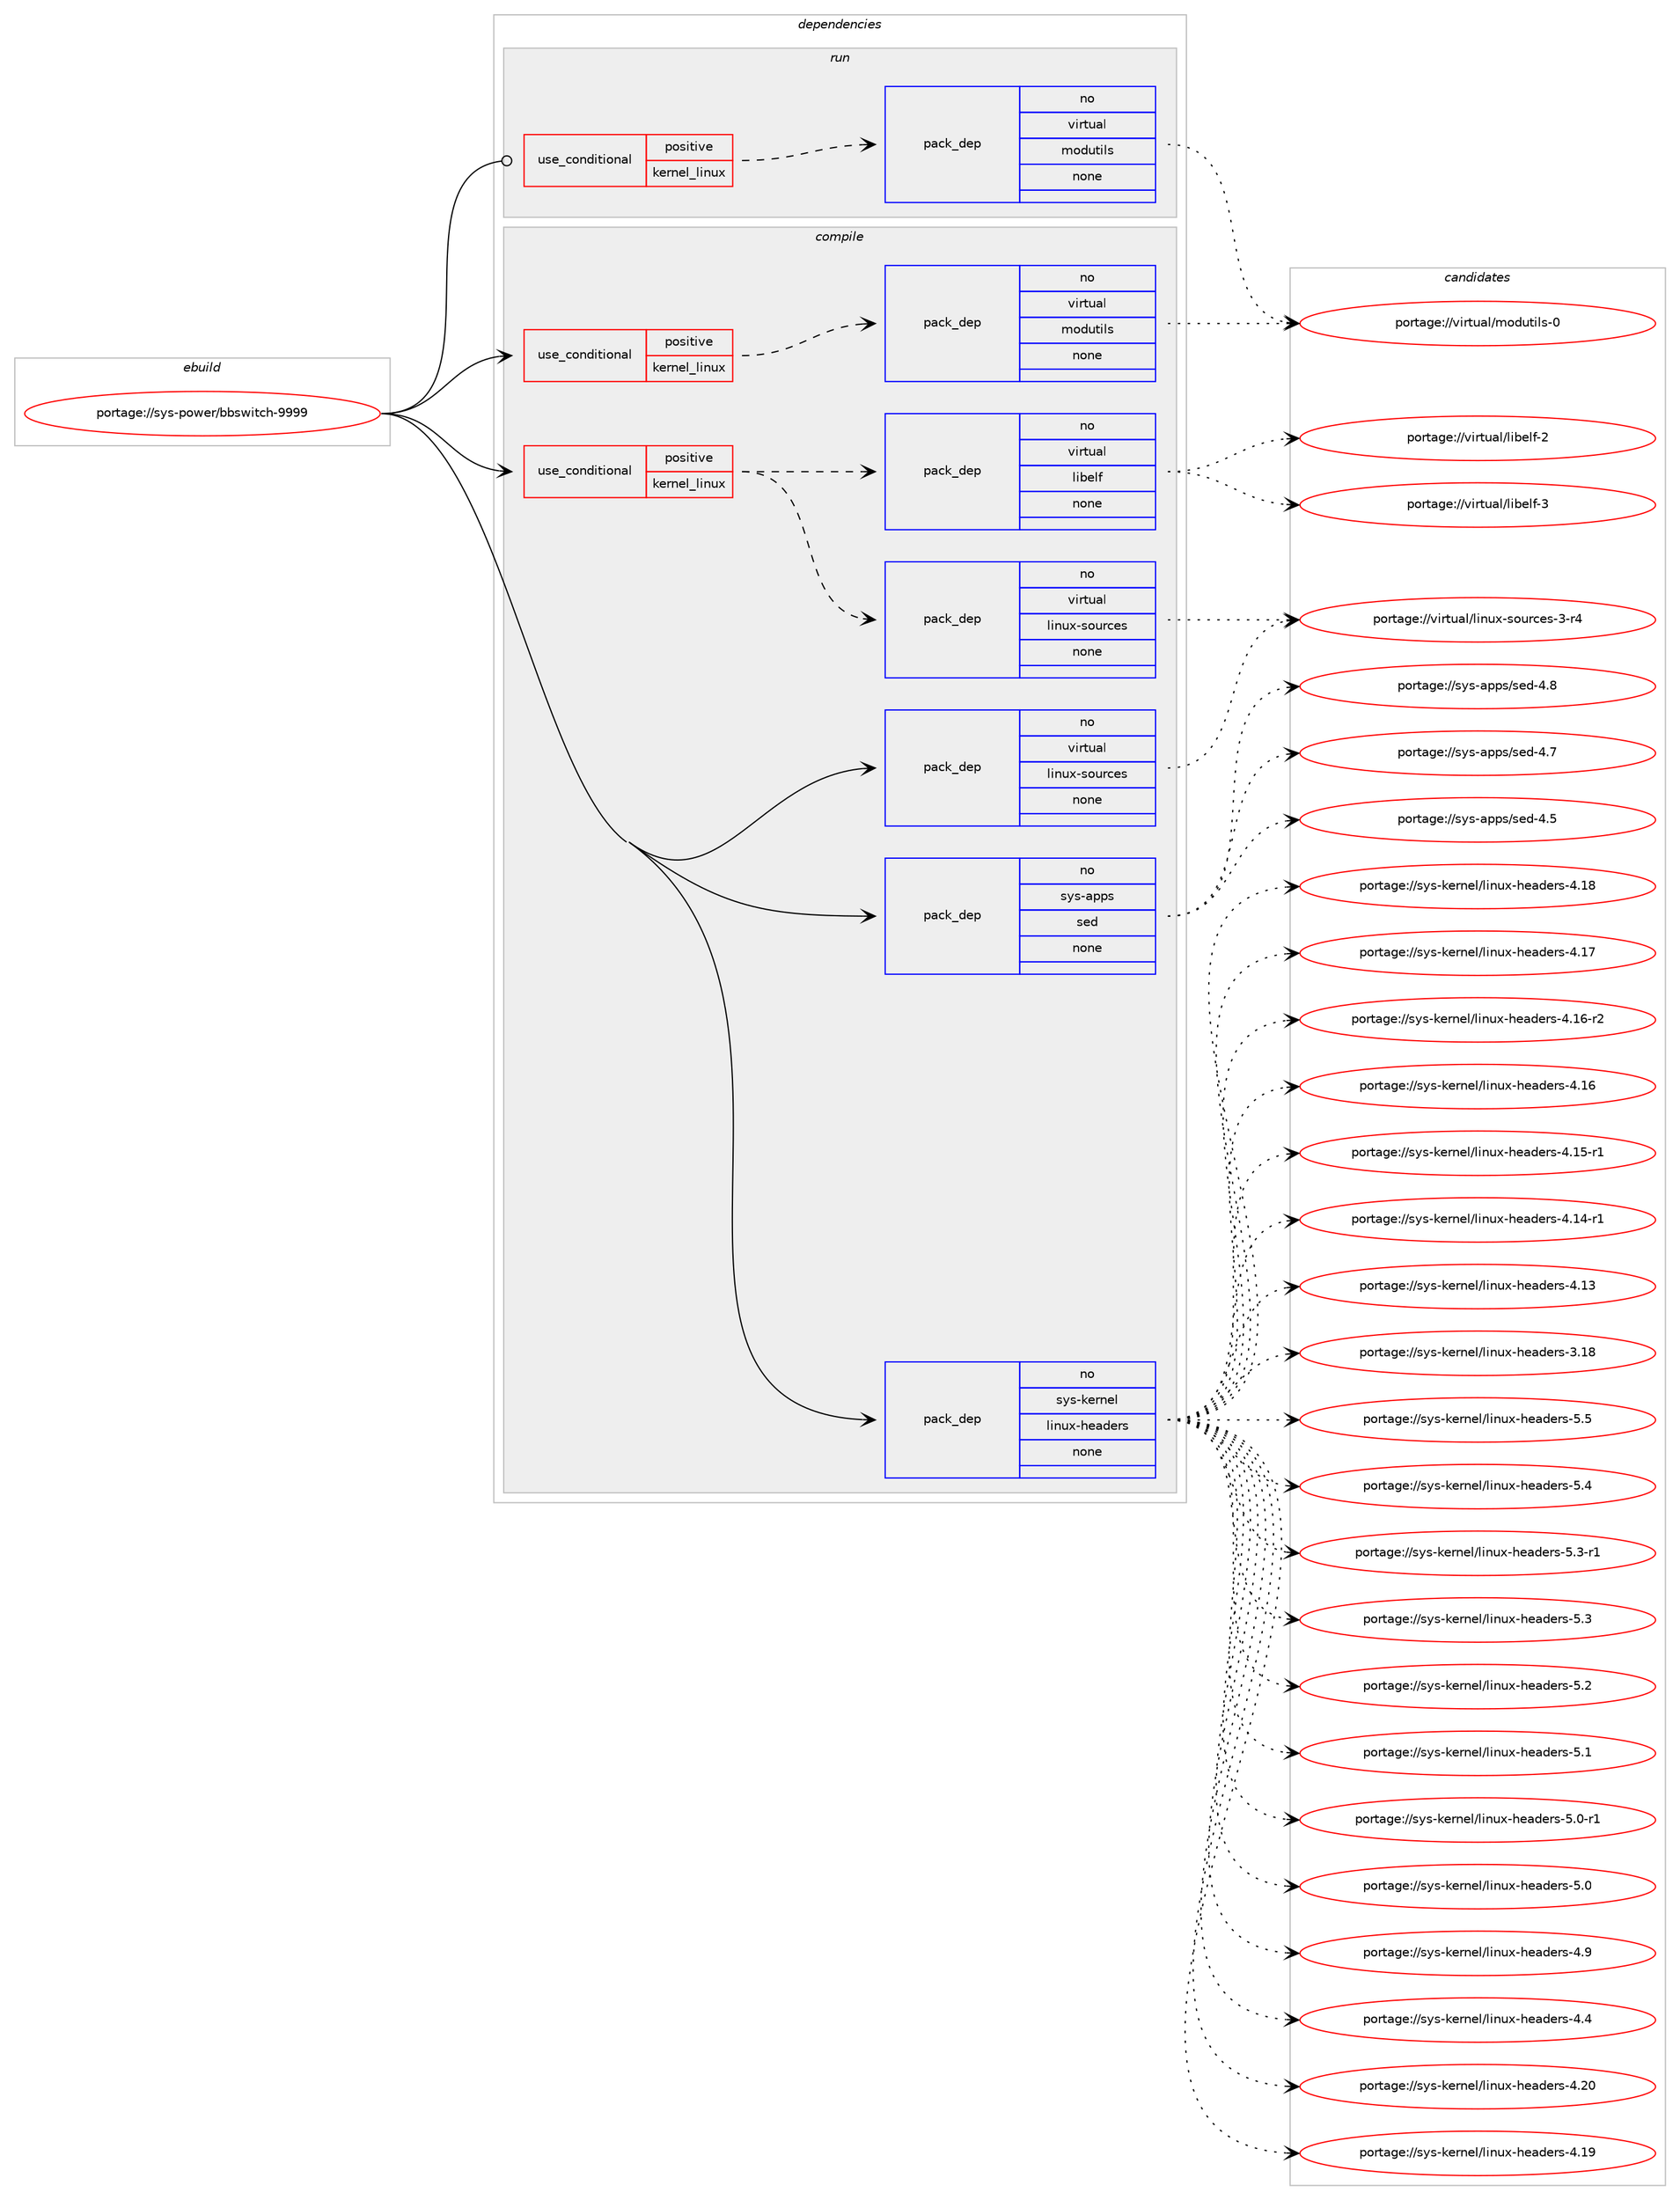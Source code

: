 digraph prolog {

# *************
# Graph options
# *************

newrank=true;
concentrate=true;
compound=true;
graph [rankdir=LR,fontname=Helvetica,fontsize=10,ranksep=1.5];#, ranksep=2.5, nodesep=0.2];
edge  [arrowhead=vee];
node  [fontname=Helvetica,fontsize=10];

# **********
# The ebuild
# **********

subgraph cluster_leftcol {
color=gray;
rank=same;
label=<<i>ebuild</i>>;
id [label="portage://sys-power/bbswitch-9999", color=red, width=4, href="../sys-power/bbswitch-9999.svg"];
}

# ****************
# The dependencies
# ****************

subgraph cluster_midcol {
color=gray;
label=<<i>dependencies</i>>;
subgraph cluster_compile {
fillcolor="#eeeeee";
style=filled;
label=<<i>compile</i>>;
subgraph cond3167 {
dependency21528 [label=<<TABLE BORDER="0" CELLBORDER="1" CELLSPACING="0" CELLPADDING="4"><TR><TD ROWSPAN="3" CELLPADDING="10">use_conditional</TD></TR><TR><TD>positive</TD></TR><TR><TD>kernel_linux</TD></TR></TABLE>>, shape=none, color=red];
subgraph pack17781 {
dependency21529 [label=<<TABLE BORDER="0" CELLBORDER="1" CELLSPACING="0" CELLPADDING="4" WIDTH="220"><TR><TD ROWSPAN="6" CELLPADDING="30">pack_dep</TD></TR><TR><TD WIDTH="110">no</TD></TR><TR><TD>virtual</TD></TR><TR><TD>linux-sources</TD></TR><TR><TD>none</TD></TR><TR><TD></TD></TR></TABLE>>, shape=none, color=blue];
}
dependency21528:e -> dependency21529:w [weight=20,style="dashed",arrowhead="vee"];
subgraph pack17782 {
dependency21530 [label=<<TABLE BORDER="0" CELLBORDER="1" CELLSPACING="0" CELLPADDING="4" WIDTH="220"><TR><TD ROWSPAN="6" CELLPADDING="30">pack_dep</TD></TR><TR><TD WIDTH="110">no</TD></TR><TR><TD>virtual</TD></TR><TR><TD>libelf</TD></TR><TR><TD>none</TD></TR><TR><TD></TD></TR></TABLE>>, shape=none, color=blue];
}
dependency21528:e -> dependency21530:w [weight=20,style="dashed",arrowhead="vee"];
}
id:e -> dependency21528:w [weight=20,style="solid",arrowhead="vee"];
subgraph cond3168 {
dependency21531 [label=<<TABLE BORDER="0" CELLBORDER="1" CELLSPACING="0" CELLPADDING="4"><TR><TD ROWSPAN="3" CELLPADDING="10">use_conditional</TD></TR><TR><TD>positive</TD></TR><TR><TD>kernel_linux</TD></TR></TABLE>>, shape=none, color=red];
subgraph pack17783 {
dependency21532 [label=<<TABLE BORDER="0" CELLBORDER="1" CELLSPACING="0" CELLPADDING="4" WIDTH="220"><TR><TD ROWSPAN="6" CELLPADDING="30">pack_dep</TD></TR><TR><TD WIDTH="110">no</TD></TR><TR><TD>virtual</TD></TR><TR><TD>modutils</TD></TR><TR><TD>none</TD></TR><TR><TD></TD></TR></TABLE>>, shape=none, color=blue];
}
dependency21531:e -> dependency21532:w [weight=20,style="dashed",arrowhead="vee"];
}
id:e -> dependency21531:w [weight=20,style="solid",arrowhead="vee"];
subgraph pack17784 {
dependency21533 [label=<<TABLE BORDER="0" CELLBORDER="1" CELLSPACING="0" CELLPADDING="4" WIDTH="220"><TR><TD ROWSPAN="6" CELLPADDING="30">pack_dep</TD></TR><TR><TD WIDTH="110">no</TD></TR><TR><TD>sys-apps</TD></TR><TR><TD>sed</TD></TR><TR><TD>none</TD></TR><TR><TD></TD></TR></TABLE>>, shape=none, color=blue];
}
id:e -> dependency21533:w [weight=20,style="solid",arrowhead="vee"];
subgraph pack17785 {
dependency21534 [label=<<TABLE BORDER="0" CELLBORDER="1" CELLSPACING="0" CELLPADDING="4" WIDTH="220"><TR><TD ROWSPAN="6" CELLPADDING="30">pack_dep</TD></TR><TR><TD WIDTH="110">no</TD></TR><TR><TD>sys-kernel</TD></TR><TR><TD>linux-headers</TD></TR><TR><TD>none</TD></TR><TR><TD></TD></TR></TABLE>>, shape=none, color=blue];
}
id:e -> dependency21534:w [weight=20,style="solid",arrowhead="vee"];
subgraph pack17786 {
dependency21535 [label=<<TABLE BORDER="0" CELLBORDER="1" CELLSPACING="0" CELLPADDING="4" WIDTH="220"><TR><TD ROWSPAN="6" CELLPADDING="30">pack_dep</TD></TR><TR><TD WIDTH="110">no</TD></TR><TR><TD>virtual</TD></TR><TR><TD>linux-sources</TD></TR><TR><TD>none</TD></TR><TR><TD></TD></TR></TABLE>>, shape=none, color=blue];
}
id:e -> dependency21535:w [weight=20,style="solid",arrowhead="vee"];
}
subgraph cluster_compileandrun {
fillcolor="#eeeeee";
style=filled;
label=<<i>compile and run</i>>;
}
subgraph cluster_run {
fillcolor="#eeeeee";
style=filled;
label=<<i>run</i>>;
subgraph cond3169 {
dependency21536 [label=<<TABLE BORDER="0" CELLBORDER="1" CELLSPACING="0" CELLPADDING="4"><TR><TD ROWSPAN="3" CELLPADDING="10">use_conditional</TD></TR><TR><TD>positive</TD></TR><TR><TD>kernel_linux</TD></TR></TABLE>>, shape=none, color=red];
subgraph pack17787 {
dependency21537 [label=<<TABLE BORDER="0" CELLBORDER="1" CELLSPACING="0" CELLPADDING="4" WIDTH="220"><TR><TD ROWSPAN="6" CELLPADDING="30">pack_dep</TD></TR><TR><TD WIDTH="110">no</TD></TR><TR><TD>virtual</TD></TR><TR><TD>modutils</TD></TR><TR><TD>none</TD></TR><TR><TD></TD></TR></TABLE>>, shape=none, color=blue];
}
dependency21536:e -> dependency21537:w [weight=20,style="dashed",arrowhead="vee"];
}
id:e -> dependency21536:w [weight=20,style="solid",arrowhead="odot"];
}
}

# **************
# The candidates
# **************

subgraph cluster_choices {
rank=same;
color=gray;
label=<<i>candidates</i>>;

subgraph choice17781 {
color=black;
nodesep=1;
choice1181051141161179710847108105110117120451151111171149910111545514511452 [label="portage://virtual/linux-sources-3-r4", color=red, width=4,href="../virtual/linux-sources-3-r4.svg"];
dependency21529:e -> choice1181051141161179710847108105110117120451151111171149910111545514511452:w [style=dotted,weight="100"];
}
subgraph choice17782 {
color=black;
nodesep=1;
choice1181051141161179710847108105981011081024551 [label="portage://virtual/libelf-3", color=red, width=4,href="../virtual/libelf-3.svg"];
choice1181051141161179710847108105981011081024550 [label="portage://virtual/libelf-2", color=red, width=4,href="../virtual/libelf-2.svg"];
dependency21530:e -> choice1181051141161179710847108105981011081024551:w [style=dotted,weight="100"];
dependency21530:e -> choice1181051141161179710847108105981011081024550:w [style=dotted,weight="100"];
}
subgraph choice17783 {
color=black;
nodesep=1;
choice11810511411611797108471091111001171161051081154548 [label="portage://virtual/modutils-0", color=red, width=4,href="../virtual/modutils-0.svg"];
dependency21532:e -> choice11810511411611797108471091111001171161051081154548:w [style=dotted,weight="100"];
}
subgraph choice17784 {
color=black;
nodesep=1;
choice11512111545971121121154711510110045524656 [label="portage://sys-apps/sed-4.8", color=red, width=4,href="../sys-apps/sed-4.8.svg"];
choice11512111545971121121154711510110045524655 [label="portage://sys-apps/sed-4.7", color=red, width=4,href="../sys-apps/sed-4.7.svg"];
choice11512111545971121121154711510110045524653 [label="portage://sys-apps/sed-4.5", color=red, width=4,href="../sys-apps/sed-4.5.svg"];
dependency21533:e -> choice11512111545971121121154711510110045524656:w [style=dotted,weight="100"];
dependency21533:e -> choice11512111545971121121154711510110045524655:w [style=dotted,weight="100"];
dependency21533:e -> choice11512111545971121121154711510110045524653:w [style=dotted,weight="100"];
}
subgraph choice17785 {
color=black;
nodesep=1;
choice1151211154510710111411010110847108105110117120451041019710010111411545534653 [label="portage://sys-kernel/linux-headers-5.5", color=red, width=4,href="../sys-kernel/linux-headers-5.5.svg"];
choice1151211154510710111411010110847108105110117120451041019710010111411545534652 [label="portage://sys-kernel/linux-headers-5.4", color=red, width=4,href="../sys-kernel/linux-headers-5.4.svg"];
choice11512111545107101114110101108471081051101171204510410197100101114115455346514511449 [label="portage://sys-kernel/linux-headers-5.3-r1", color=red, width=4,href="../sys-kernel/linux-headers-5.3-r1.svg"];
choice1151211154510710111411010110847108105110117120451041019710010111411545534651 [label="portage://sys-kernel/linux-headers-5.3", color=red, width=4,href="../sys-kernel/linux-headers-5.3.svg"];
choice1151211154510710111411010110847108105110117120451041019710010111411545534650 [label="portage://sys-kernel/linux-headers-5.2", color=red, width=4,href="../sys-kernel/linux-headers-5.2.svg"];
choice1151211154510710111411010110847108105110117120451041019710010111411545534649 [label="portage://sys-kernel/linux-headers-5.1", color=red, width=4,href="../sys-kernel/linux-headers-5.1.svg"];
choice11512111545107101114110101108471081051101171204510410197100101114115455346484511449 [label="portage://sys-kernel/linux-headers-5.0-r1", color=red, width=4,href="../sys-kernel/linux-headers-5.0-r1.svg"];
choice1151211154510710111411010110847108105110117120451041019710010111411545534648 [label="portage://sys-kernel/linux-headers-5.0", color=red, width=4,href="../sys-kernel/linux-headers-5.0.svg"];
choice1151211154510710111411010110847108105110117120451041019710010111411545524657 [label="portage://sys-kernel/linux-headers-4.9", color=red, width=4,href="../sys-kernel/linux-headers-4.9.svg"];
choice1151211154510710111411010110847108105110117120451041019710010111411545524652 [label="portage://sys-kernel/linux-headers-4.4", color=red, width=4,href="../sys-kernel/linux-headers-4.4.svg"];
choice115121115451071011141101011084710810511011712045104101971001011141154552465048 [label="portage://sys-kernel/linux-headers-4.20", color=red, width=4,href="../sys-kernel/linux-headers-4.20.svg"];
choice115121115451071011141101011084710810511011712045104101971001011141154552464957 [label="portage://sys-kernel/linux-headers-4.19", color=red, width=4,href="../sys-kernel/linux-headers-4.19.svg"];
choice115121115451071011141101011084710810511011712045104101971001011141154552464956 [label="portage://sys-kernel/linux-headers-4.18", color=red, width=4,href="../sys-kernel/linux-headers-4.18.svg"];
choice115121115451071011141101011084710810511011712045104101971001011141154552464955 [label="portage://sys-kernel/linux-headers-4.17", color=red, width=4,href="../sys-kernel/linux-headers-4.17.svg"];
choice1151211154510710111411010110847108105110117120451041019710010111411545524649544511450 [label="portage://sys-kernel/linux-headers-4.16-r2", color=red, width=4,href="../sys-kernel/linux-headers-4.16-r2.svg"];
choice115121115451071011141101011084710810511011712045104101971001011141154552464954 [label="portage://sys-kernel/linux-headers-4.16", color=red, width=4,href="../sys-kernel/linux-headers-4.16.svg"];
choice1151211154510710111411010110847108105110117120451041019710010111411545524649534511449 [label="portage://sys-kernel/linux-headers-4.15-r1", color=red, width=4,href="../sys-kernel/linux-headers-4.15-r1.svg"];
choice1151211154510710111411010110847108105110117120451041019710010111411545524649524511449 [label="portage://sys-kernel/linux-headers-4.14-r1", color=red, width=4,href="../sys-kernel/linux-headers-4.14-r1.svg"];
choice115121115451071011141101011084710810511011712045104101971001011141154552464951 [label="portage://sys-kernel/linux-headers-4.13", color=red, width=4,href="../sys-kernel/linux-headers-4.13.svg"];
choice115121115451071011141101011084710810511011712045104101971001011141154551464956 [label="portage://sys-kernel/linux-headers-3.18", color=red, width=4,href="../sys-kernel/linux-headers-3.18.svg"];
dependency21534:e -> choice1151211154510710111411010110847108105110117120451041019710010111411545534653:w [style=dotted,weight="100"];
dependency21534:e -> choice1151211154510710111411010110847108105110117120451041019710010111411545534652:w [style=dotted,weight="100"];
dependency21534:e -> choice11512111545107101114110101108471081051101171204510410197100101114115455346514511449:w [style=dotted,weight="100"];
dependency21534:e -> choice1151211154510710111411010110847108105110117120451041019710010111411545534651:w [style=dotted,weight="100"];
dependency21534:e -> choice1151211154510710111411010110847108105110117120451041019710010111411545534650:w [style=dotted,weight="100"];
dependency21534:e -> choice1151211154510710111411010110847108105110117120451041019710010111411545534649:w [style=dotted,weight="100"];
dependency21534:e -> choice11512111545107101114110101108471081051101171204510410197100101114115455346484511449:w [style=dotted,weight="100"];
dependency21534:e -> choice1151211154510710111411010110847108105110117120451041019710010111411545534648:w [style=dotted,weight="100"];
dependency21534:e -> choice1151211154510710111411010110847108105110117120451041019710010111411545524657:w [style=dotted,weight="100"];
dependency21534:e -> choice1151211154510710111411010110847108105110117120451041019710010111411545524652:w [style=dotted,weight="100"];
dependency21534:e -> choice115121115451071011141101011084710810511011712045104101971001011141154552465048:w [style=dotted,weight="100"];
dependency21534:e -> choice115121115451071011141101011084710810511011712045104101971001011141154552464957:w [style=dotted,weight="100"];
dependency21534:e -> choice115121115451071011141101011084710810511011712045104101971001011141154552464956:w [style=dotted,weight="100"];
dependency21534:e -> choice115121115451071011141101011084710810511011712045104101971001011141154552464955:w [style=dotted,weight="100"];
dependency21534:e -> choice1151211154510710111411010110847108105110117120451041019710010111411545524649544511450:w [style=dotted,weight="100"];
dependency21534:e -> choice115121115451071011141101011084710810511011712045104101971001011141154552464954:w [style=dotted,weight="100"];
dependency21534:e -> choice1151211154510710111411010110847108105110117120451041019710010111411545524649534511449:w [style=dotted,weight="100"];
dependency21534:e -> choice1151211154510710111411010110847108105110117120451041019710010111411545524649524511449:w [style=dotted,weight="100"];
dependency21534:e -> choice115121115451071011141101011084710810511011712045104101971001011141154552464951:w [style=dotted,weight="100"];
dependency21534:e -> choice115121115451071011141101011084710810511011712045104101971001011141154551464956:w [style=dotted,weight="100"];
}
subgraph choice17786 {
color=black;
nodesep=1;
choice1181051141161179710847108105110117120451151111171149910111545514511452 [label="portage://virtual/linux-sources-3-r4", color=red, width=4,href="../virtual/linux-sources-3-r4.svg"];
dependency21535:e -> choice1181051141161179710847108105110117120451151111171149910111545514511452:w [style=dotted,weight="100"];
}
subgraph choice17787 {
color=black;
nodesep=1;
choice11810511411611797108471091111001171161051081154548 [label="portage://virtual/modutils-0", color=red, width=4,href="../virtual/modutils-0.svg"];
dependency21537:e -> choice11810511411611797108471091111001171161051081154548:w [style=dotted,weight="100"];
}
}

}
